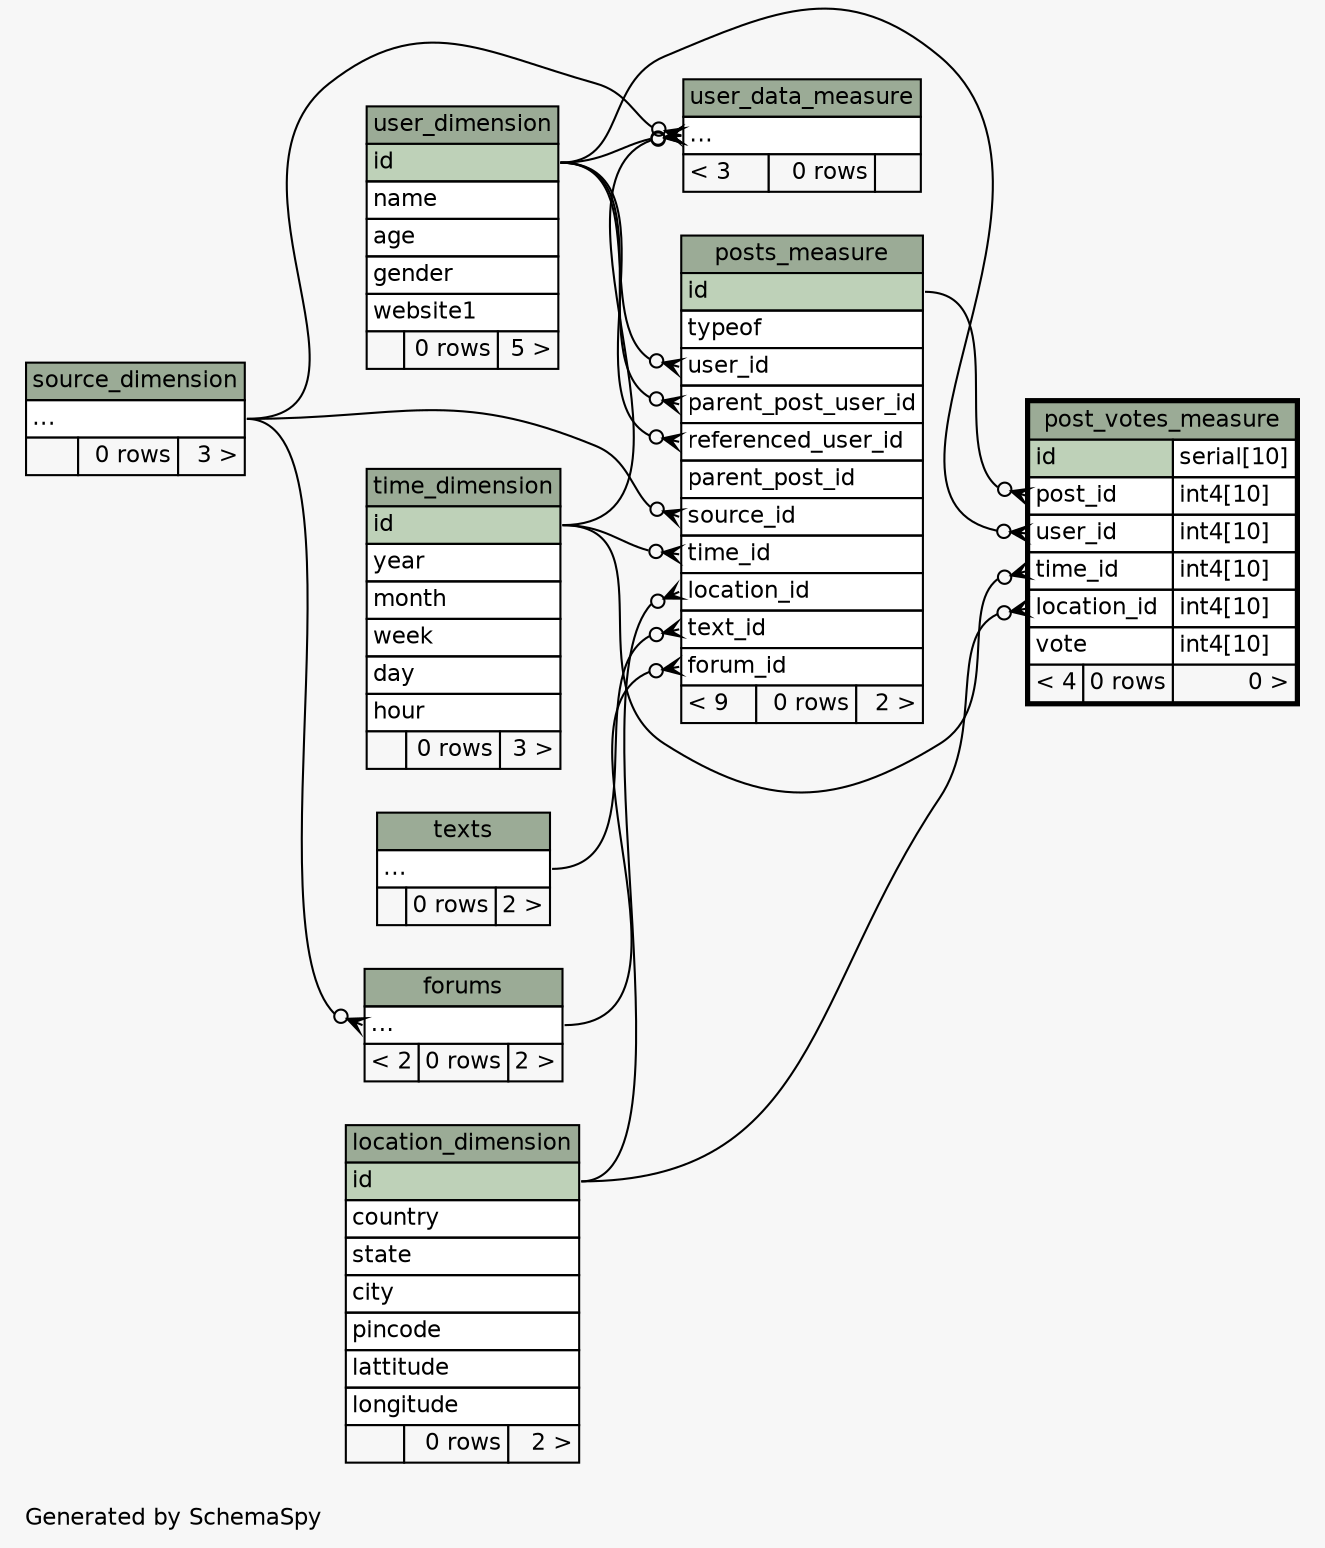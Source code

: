 // dot 2.34.0 on Mac OS X 10.8.3
// SchemaSpy rev 590
digraph "twoDegreesRelationshipsDiagram" {
  graph [
    rankdir="RL"
    bgcolor="#f7f7f7"
    label="\nGenerated by SchemaSpy"
    labeljust="l"
    nodesep="0.18"
    ranksep="0.46"
    fontname="Helvetica"
    fontsize="11"
  ];
  node [
    fontname="Helvetica"
    fontsize="11"
    shape="plaintext"
  ];
  edge [
    arrowsize="0.8"
  ];
  "forums":"elipses":w -> "source_dimension":"elipses":e [arrowhead=none dir=back arrowtail=crowodot];
  "post_votes_measure":"location_id":w -> "location_dimension":"id":e [arrowhead=none dir=back arrowtail=crowodot];
  "post_votes_measure":"post_id":w -> "posts_measure":"id":e [arrowhead=none dir=back arrowtail=crowodot];
  "post_votes_measure":"time_id":w -> "time_dimension":"id":e [arrowhead=none dir=back arrowtail=crowodot];
  "post_votes_measure":"user_id":w -> "user_dimension":"id":e [arrowhead=none dir=back arrowtail=crowodot];
  "posts_measure":"forum_id":w -> "forums":"elipses":e [arrowhead=none dir=back arrowtail=crowodot];
  "posts_measure":"location_id":w -> "location_dimension":"id":e [arrowhead=none dir=back arrowtail=crowodot];
  "posts_measure":"parent_post_user_id":w -> "user_dimension":"id":e [arrowhead=none dir=back arrowtail=crowodot];
  "posts_measure":"referenced_user_id":w -> "user_dimension":"id":e [arrowhead=none dir=back arrowtail=crowodot];
  "posts_measure":"source_id":w -> "source_dimension":"elipses":e [arrowhead=none dir=back arrowtail=crowodot];
  "posts_measure":"text_id":w -> "texts":"elipses":e [arrowhead=none dir=back arrowtail=crowodot];
  "posts_measure":"time_id":w -> "time_dimension":"id":e [arrowhead=none dir=back arrowtail=crowodot];
  "posts_measure":"user_id":w -> "user_dimension":"id":e [arrowhead=none dir=back arrowtail=crowodot];
  "user_data_measure":"elipses":w -> "source_dimension":"elipses":e [arrowhead=none dir=back arrowtail=crowodot];
  "user_data_measure":"elipses":w -> "time_dimension":"id":e [arrowhead=none dir=back arrowtail=crowodot];
  "user_data_measure":"elipses":w -> "user_dimension":"id":e [arrowhead=none dir=back arrowtail=crowodot];
  "forums" [
    label=<
    <TABLE BORDER="0" CELLBORDER="1" CELLSPACING="0" BGCOLOR="#ffffff">
      <TR><TD COLSPAN="3" BGCOLOR="#9bab96" ALIGN="CENTER">forums</TD></TR>
      <TR><TD PORT="elipses" COLSPAN="3" ALIGN="LEFT">...</TD></TR>
      <TR><TD ALIGN="LEFT" BGCOLOR="#f7f7f7">&lt; 2</TD><TD ALIGN="RIGHT" BGCOLOR="#f7f7f7">0 rows</TD><TD ALIGN="RIGHT" BGCOLOR="#f7f7f7">2 &gt;</TD></TR>
    </TABLE>>
    URL="forums.html"
    tooltip="forums"
  ];
  "location_dimension" [
    label=<
    <TABLE BORDER="0" CELLBORDER="1" CELLSPACING="0" BGCOLOR="#ffffff">
      <TR><TD COLSPAN="3" BGCOLOR="#9bab96" ALIGN="CENTER">location_dimension</TD></TR>
      <TR><TD PORT="id" COLSPAN="3" BGCOLOR="#bed1b8" ALIGN="LEFT">id</TD></TR>
      <TR><TD PORT="country" COLSPAN="3" ALIGN="LEFT">country</TD></TR>
      <TR><TD PORT="state" COLSPAN="3" ALIGN="LEFT">state</TD></TR>
      <TR><TD PORT="city" COLSPAN="3" ALIGN="LEFT">city</TD></TR>
      <TR><TD PORT="pincode" COLSPAN="3" ALIGN="LEFT">pincode</TD></TR>
      <TR><TD PORT="lattitude" COLSPAN="3" ALIGN="LEFT">lattitude</TD></TR>
      <TR><TD PORT="longitude" COLSPAN="3" ALIGN="LEFT">longitude</TD></TR>
      <TR><TD ALIGN="LEFT" BGCOLOR="#f7f7f7">  </TD><TD ALIGN="RIGHT" BGCOLOR="#f7f7f7">0 rows</TD><TD ALIGN="RIGHT" BGCOLOR="#f7f7f7">2 &gt;</TD></TR>
    </TABLE>>
    URL="location_dimension.html"
    tooltip="location_dimension"
  ];
  "post_votes_measure" [
    label=<
    <TABLE BORDER="2" CELLBORDER="1" CELLSPACING="0" BGCOLOR="#ffffff">
      <TR><TD COLSPAN="3" BGCOLOR="#9bab96" ALIGN="CENTER">post_votes_measure</TD></TR>
      <TR><TD PORT="id" COLSPAN="2" BGCOLOR="#bed1b8" ALIGN="LEFT">id</TD><TD PORT="id.type" ALIGN="LEFT">serial[10]</TD></TR>
      <TR><TD PORT="post_id" COLSPAN="2" ALIGN="LEFT">post_id</TD><TD PORT="post_id.type" ALIGN="LEFT">int4[10]</TD></TR>
      <TR><TD PORT="user_id" COLSPAN="2" ALIGN="LEFT">user_id</TD><TD PORT="user_id.type" ALIGN="LEFT">int4[10]</TD></TR>
      <TR><TD PORT="time_id" COLSPAN="2" ALIGN="LEFT">time_id</TD><TD PORT="time_id.type" ALIGN="LEFT">int4[10]</TD></TR>
      <TR><TD PORT="location_id" COLSPAN="2" ALIGN="LEFT">location_id</TD><TD PORT="location_id.type" ALIGN="LEFT">int4[10]</TD></TR>
      <TR><TD PORT="vote" COLSPAN="2" ALIGN="LEFT">vote</TD><TD PORT="vote.type" ALIGN="LEFT">int4[10]</TD></TR>
      <TR><TD ALIGN="LEFT" BGCOLOR="#f7f7f7">&lt; 4</TD><TD ALIGN="RIGHT" BGCOLOR="#f7f7f7">0 rows</TD><TD ALIGN="RIGHT" BGCOLOR="#f7f7f7">0 &gt;</TD></TR>
    </TABLE>>
    URL="post_votes_measure.html"
    tooltip="post_votes_measure"
  ];
  "posts_measure" [
    label=<
    <TABLE BORDER="0" CELLBORDER="1" CELLSPACING="0" BGCOLOR="#ffffff">
      <TR><TD COLSPAN="3" BGCOLOR="#9bab96" ALIGN="CENTER">posts_measure</TD></TR>
      <TR><TD PORT="id" COLSPAN="3" BGCOLOR="#bed1b8" ALIGN="LEFT">id</TD></TR>
      <TR><TD PORT="typeof" COLSPAN="3" ALIGN="LEFT">typeof</TD></TR>
      <TR><TD PORT="user_id" COLSPAN="3" ALIGN="LEFT">user_id</TD></TR>
      <TR><TD PORT="parent_post_user_id" COLSPAN="3" ALIGN="LEFT">parent_post_user_id</TD></TR>
      <TR><TD PORT="referenced_user_id" COLSPAN="3" ALIGN="LEFT">referenced_user_id</TD></TR>
      <TR><TD PORT="parent_post_id" COLSPAN="3" ALIGN="LEFT">parent_post_id</TD></TR>
      <TR><TD PORT="source_id" COLSPAN="3" ALIGN="LEFT">source_id</TD></TR>
      <TR><TD PORT="time_id" COLSPAN="3" ALIGN="LEFT">time_id</TD></TR>
      <TR><TD PORT="location_id" COLSPAN="3" ALIGN="LEFT">location_id</TD></TR>
      <TR><TD PORT="text_id" COLSPAN="3" ALIGN="LEFT">text_id</TD></TR>
      <TR><TD PORT="forum_id" COLSPAN="3" ALIGN="LEFT">forum_id</TD></TR>
      <TR><TD ALIGN="LEFT" BGCOLOR="#f7f7f7">&lt; 9</TD><TD ALIGN="RIGHT" BGCOLOR="#f7f7f7">0 rows</TD><TD ALIGN="RIGHT" BGCOLOR="#f7f7f7">2 &gt;</TD></TR>
    </TABLE>>
    URL="posts_measure.html"
    tooltip="posts_measure"
  ];
  "source_dimension" [
    label=<
    <TABLE BORDER="0" CELLBORDER="1" CELLSPACING="0" BGCOLOR="#ffffff">
      <TR><TD COLSPAN="3" BGCOLOR="#9bab96" ALIGN="CENTER">source_dimension</TD></TR>
      <TR><TD PORT="elipses" COLSPAN="3" ALIGN="LEFT">...</TD></TR>
      <TR><TD ALIGN="LEFT" BGCOLOR="#f7f7f7">  </TD><TD ALIGN="RIGHT" BGCOLOR="#f7f7f7">0 rows</TD><TD ALIGN="RIGHT" BGCOLOR="#f7f7f7">3 &gt;</TD></TR>
    </TABLE>>
    URL="source_dimension.html"
    tooltip="source_dimension"
  ];
  "texts" [
    label=<
    <TABLE BORDER="0" CELLBORDER="1" CELLSPACING="0" BGCOLOR="#ffffff">
      <TR><TD COLSPAN="3" BGCOLOR="#9bab96" ALIGN="CENTER">texts</TD></TR>
      <TR><TD PORT="elipses" COLSPAN="3" ALIGN="LEFT">...</TD></TR>
      <TR><TD ALIGN="LEFT" BGCOLOR="#f7f7f7">  </TD><TD ALIGN="RIGHT" BGCOLOR="#f7f7f7">0 rows</TD><TD ALIGN="RIGHT" BGCOLOR="#f7f7f7">2 &gt;</TD></TR>
    </TABLE>>
    URL="texts.html"
    tooltip="texts"
  ];
  "time_dimension" [
    label=<
    <TABLE BORDER="0" CELLBORDER="1" CELLSPACING="0" BGCOLOR="#ffffff">
      <TR><TD COLSPAN="3" BGCOLOR="#9bab96" ALIGN="CENTER">time_dimension</TD></TR>
      <TR><TD PORT="id" COLSPAN="3" BGCOLOR="#bed1b8" ALIGN="LEFT">id</TD></TR>
      <TR><TD PORT="year" COLSPAN="3" ALIGN="LEFT">year</TD></TR>
      <TR><TD PORT="month" COLSPAN="3" ALIGN="LEFT">month</TD></TR>
      <TR><TD PORT="week" COLSPAN="3" ALIGN="LEFT">week</TD></TR>
      <TR><TD PORT="day" COLSPAN="3" ALIGN="LEFT">day</TD></TR>
      <TR><TD PORT="hour" COLSPAN="3" ALIGN="LEFT">hour</TD></TR>
      <TR><TD ALIGN="LEFT" BGCOLOR="#f7f7f7">  </TD><TD ALIGN="RIGHT" BGCOLOR="#f7f7f7">0 rows</TD><TD ALIGN="RIGHT" BGCOLOR="#f7f7f7">3 &gt;</TD></TR>
    </TABLE>>
    URL="time_dimension.html"
    tooltip="time_dimension"
  ];
  "user_data_measure" [
    label=<
    <TABLE BORDER="0" CELLBORDER="1" CELLSPACING="0" BGCOLOR="#ffffff">
      <TR><TD COLSPAN="3" BGCOLOR="#9bab96" ALIGN="CENTER">user_data_measure</TD></TR>
      <TR><TD PORT="elipses" COLSPAN="3" ALIGN="LEFT">...</TD></TR>
      <TR><TD ALIGN="LEFT" BGCOLOR="#f7f7f7">&lt; 3</TD><TD ALIGN="RIGHT" BGCOLOR="#f7f7f7">0 rows</TD><TD ALIGN="RIGHT" BGCOLOR="#f7f7f7">  </TD></TR>
    </TABLE>>
    URL="user_data_measure.html"
    tooltip="user_data_measure"
  ];
  "user_dimension" [
    label=<
    <TABLE BORDER="0" CELLBORDER="1" CELLSPACING="0" BGCOLOR="#ffffff">
      <TR><TD COLSPAN="3" BGCOLOR="#9bab96" ALIGN="CENTER">user_dimension</TD></TR>
      <TR><TD PORT="id" COLSPAN="3" BGCOLOR="#bed1b8" ALIGN="LEFT">id</TD></TR>
      <TR><TD PORT="name" COLSPAN="3" ALIGN="LEFT">name</TD></TR>
      <TR><TD PORT="age" COLSPAN="3" ALIGN="LEFT">age</TD></TR>
      <TR><TD PORT="gender" COLSPAN="3" ALIGN="LEFT">gender</TD></TR>
      <TR><TD PORT="website1" COLSPAN="3" ALIGN="LEFT">website1</TD></TR>
      <TR><TD ALIGN="LEFT" BGCOLOR="#f7f7f7">  </TD><TD ALIGN="RIGHT" BGCOLOR="#f7f7f7">0 rows</TD><TD ALIGN="RIGHT" BGCOLOR="#f7f7f7">5 &gt;</TD></TR>
    </TABLE>>
    URL="user_dimension.html"
    tooltip="user_dimension"
  ];
}
